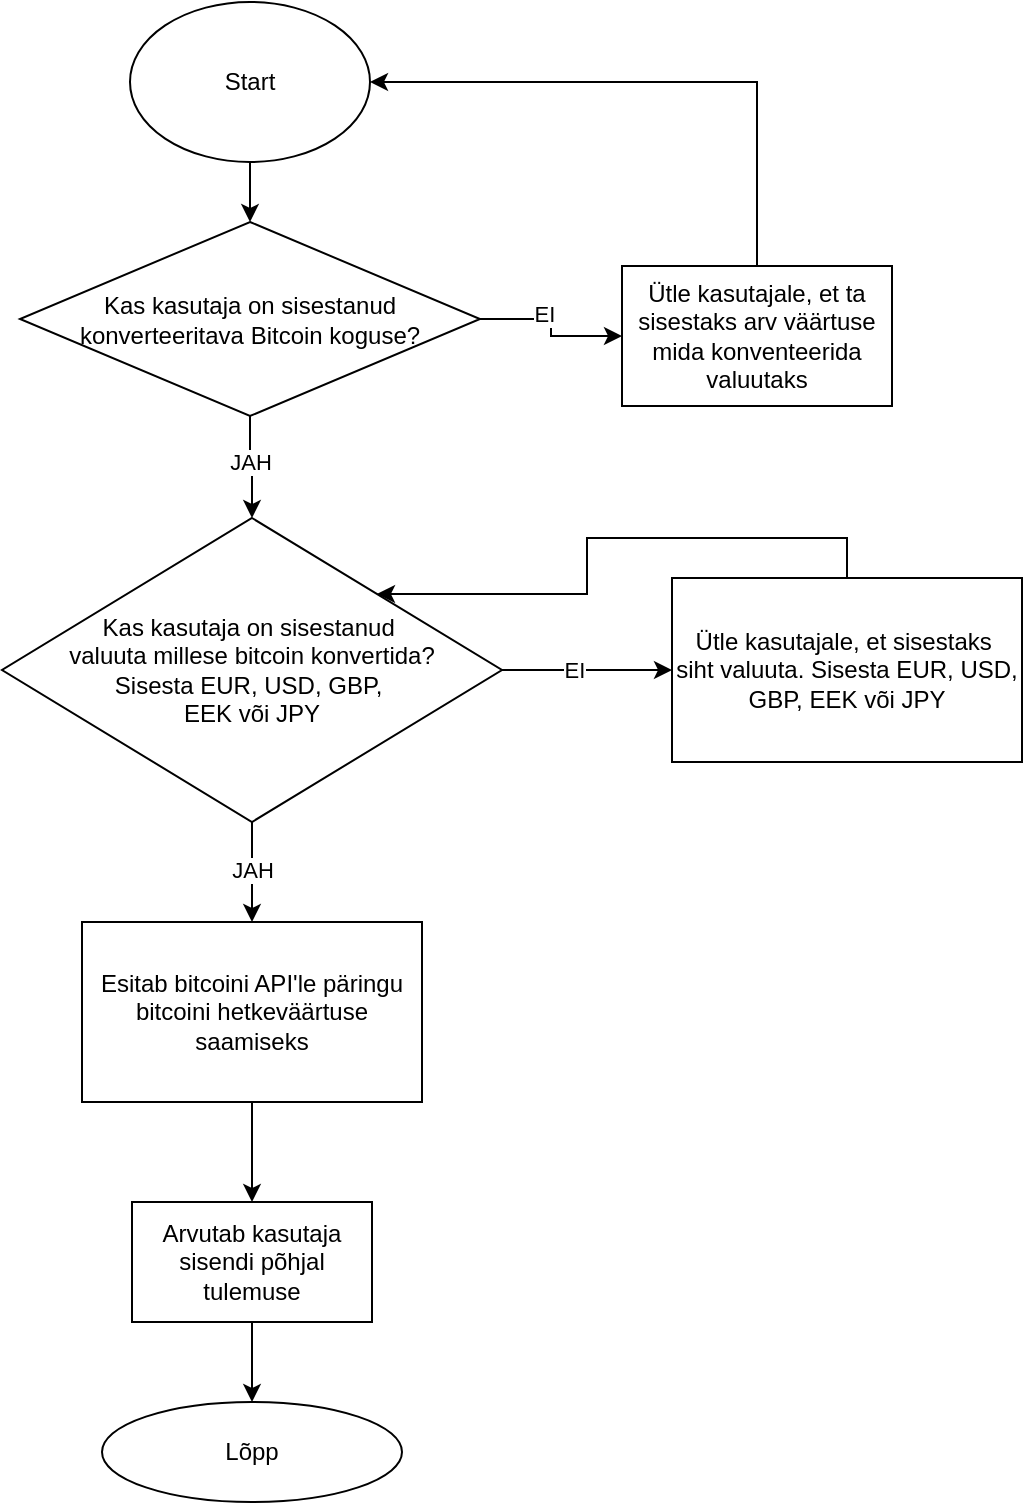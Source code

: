 <mxfile version="24.9.3">
  <diagram id="C5RBs43oDa-KdzZeNtuy" name="Page-1">
    <mxGraphModel dx="1434" dy="738" grid="1" gridSize="10" guides="1" tooltips="1" connect="1" arrows="1" fold="1" page="1" pageScale="1" pageWidth="827" pageHeight="1169" math="0" shadow="0">
      <root>
        <mxCell id="WIyWlLk6GJQsqaUBKTNV-0" />
        <mxCell id="WIyWlLk6GJQsqaUBKTNV-1" parent="WIyWlLk6GJQsqaUBKTNV-0" />
        <mxCell id="N2TpOjovdCxTWS9idGSR-2" value="" style="edgeStyle=orthogonalEdgeStyle;rounded=0;orthogonalLoop=1;jettySize=auto;html=1;" parent="WIyWlLk6GJQsqaUBKTNV-1" source="N2TpOjovdCxTWS9idGSR-0" target="N2TpOjovdCxTWS9idGSR-1" edge="1">
          <mxGeometry relative="1" as="geometry" />
        </mxCell>
        <mxCell id="N2TpOjovdCxTWS9idGSR-0" value="Start" style="ellipse;whiteSpace=wrap;html=1;" parent="WIyWlLk6GJQsqaUBKTNV-1" vertex="1">
          <mxGeometry x="354" y="20" width="120" height="80" as="geometry" />
        </mxCell>
        <mxCell id="N2TpOjovdCxTWS9idGSR-4" value="" style="edgeStyle=orthogonalEdgeStyle;rounded=0;orthogonalLoop=1;jettySize=auto;html=1;" parent="WIyWlLk6GJQsqaUBKTNV-1" source="N2TpOjovdCxTWS9idGSR-1" target="N2TpOjovdCxTWS9idGSR-3" edge="1">
          <mxGeometry relative="1" as="geometry" />
        </mxCell>
        <mxCell id="N2TpOjovdCxTWS9idGSR-5" value="EI" style="edgeLabel;html=1;align=center;verticalAlign=middle;resizable=0;points=[];" parent="N2TpOjovdCxTWS9idGSR-4" vertex="1" connectable="0">
          <mxGeometry x="-0.203" y="3" relative="1" as="geometry">
            <mxPoint as="offset" />
          </mxGeometry>
        </mxCell>
        <mxCell id="N2TpOjovdCxTWS9idGSR-8" value="" style="edgeStyle=orthogonalEdgeStyle;rounded=0;orthogonalLoop=1;jettySize=auto;html=1;" parent="WIyWlLk6GJQsqaUBKTNV-1" source="N2TpOjovdCxTWS9idGSR-1" target="N2TpOjovdCxTWS9idGSR-7" edge="1">
          <mxGeometry relative="1" as="geometry" />
        </mxCell>
        <mxCell id="N2TpOjovdCxTWS9idGSR-9" value="JAH" style="edgeLabel;html=1;align=center;verticalAlign=middle;resizable=0;points=[];" parent="N2TpOjovdCxTWS9idGSR-8" vertex="1" connectable="0">
          <mxGeometry x="-0.025" y="3" relative="1" as="geometry">
            <mxPoint as="offset" />
          </mxGeometry>
        </mxCell>
        <mxCell id="N2TpOjovdCxTWS9idGSR-1" value="Kas kasutaja on sisestanud konverteeritava Bitcoin koguse?" style="rhombus;whiteSpace=wrap;html=1;" parent="WIyWlLk6GJQsqaUBKTNV-1" vertex="1">
          <mxGeometry x="299" y="130" width="230" height="97" as="geometry" />
        </mxCell>
        <mxCell id="N2TpOjovdCxTWS9idGSR-6" style="edgeStyle=orthogonalEdgeStyle;rounded=0;orthogonalLoop=1;jettySize=auto;html=1;exitX=0.5;exitY=0;exitDx=0;exitDy=0;entryX=1;entryY=0.5;entryDx=0;entryDy=0;" parent="WIyWlLk6GJQsqaUBKTNV-1" source="N2TpOjovdCxTWS9idGSR-3" target="N2TpOjovdCxTWS9idGSR-0" edge="1">
          <mxGeometry relative="1" as="geometry" />
        </mxCell>
        <mxCell id="N2TpOjovdCxTWS9idGSR-3" value="Ütle kasutajale, et ta sisestaks arv väärtuse mida konventeerida valuutaks" style="whiteSpace=wrap;html=1;" parent="WIyWlLk6GJQsqaUBKTNV-1" vertex="1">
          <mxGeometry x="600" y="152" width="135" height="70" as="geometry" />
        </mxCell>
        <mxCell id="N2TpOjovdCxTWS9idGSR-11" value="" style="edgeStyle=orthogonalEdgeStyle;rounded=0;orthogonalLoop=1;jettySize=auto;html=1;" parent="WIyWlLk6GJQsqaUBKTNV-1" source="N2TpOjovdCxTWS9idGSR-7" target="N2TpOjovdCxTWS9idGSR-10" edge="1">
          <mxGeometry relative="1" as="geometry" />
        </mxCell>
        <mxCell id="N2TpOjovdCxTWS9idGSR-16" value="EI" style="edgeLabel;html=1;align=center;verticalAlign=middle;resizable=0;points=[];" parent="N2TpOjovdCxTWS9idGSR-11" vertex="1" connectable="0">
          <mxGeometry x="-0.151" relative="1" as="geometry">
            <mxPoint as="offset" />
          </mxGeometry>
        </mxCell>
        <mxCell id="N2TpOjovdCxTWS9idGSR-15" value="" style="edgeStyle=orthogonalEdgeStyle;rounded=0;orthogonalLoop=1;jettySize=auto;html=1;" parent="WIyWlLk6GJQsqaUBKTNV-1" source="N2TpOjovdCxTWS9idGSR-7" target="N2TpOjovdCxTWS9idGSR-14" edge="1">
          <mxGeometry relative="1" as="geometry" />
        </mxCell>
        <mxCell id="N2TpOjovdCxTWS9idGSR-17" value="JAH" style="edgeLabel;html=1;align=center;verticalAlign=middle;resizable=0;points=[];" parent="N2TpOjovdCxTWS9idGSR-15" vertex="1" connectable="0">
          <mxGeometry x="-0.054" relative="1" as="geometry">
            <mxPoint as="offset" />
          </mxGeometry>
        </mxCell>
        <mxCell id="N2TpOjovdCxTWS9idGSR-7" value="Kas kasutaja on sisestanud&amp;nbsp;&lt;div&gt;valuuta&amp;nbsp;&lt;span style=&quot;background-color: initial;&quot;&gt;millese bitcoin konvertida?&lt;/span&gt;&lt;/div&gt;&lt;div&gt;Sisesta EUR, USD, GBP,&amp;nbsp;&lt;/div&gt;&lt;div&gt;EEK või JPY&lt;/div&gt;" style="rhombus;whiteSpace=wrap;html=1;" parent="WIyWlLk6GJQsqaUBKTNV-1" vertex="1">
          <mxGeometry x="290" y="278" width="250" height="152" as="geometry" />
        </mxCell>
        <mxCell id="N2TpOjovdCxTWS9idGSR-13" style="edgeStyle=orthogonalEdgeStyle;rounded=0;orthogonalLoop=1;jettySize=auto;html=1;exitX=0.5;exitY=0;exitDx=0;exitDy=0;entryX=1;entryY=0;entryDx=0;entryDy=0;" parent="WIyWlLk6GJQsqaUBKTNV-1" source="N2TpOjovdCxTWS9idGSR-10" target="N2TpOjovdCxTWS9idGSR-7" edge="1">
          <mxGeometry relative="1" as="geometry" />
        </mxCell>
        <mxCell id="N2TpOjovdCxTWS9idGSR-10" value="Ütle kasutajale, et sisestaks&amp;nbsp;&lt;div&gt;siht valuuta.&amp;nbsp;&lt;span style=&quot;background-color: initial;&quot;&gt;Sisesta EUR, USD, GBP,&amp;nbsp;&lt;/span&gt;&lt;span style=&quot;background-color: initial;&quot;&gt;EEK või JPY&lt;/span&gt;&lt;/div&gt;" style="whiteSpace=wrap;html=1;" parent="WIyWlLk6GJQsqaUBKTNV-1" vertex="1">
          <mxGeometry x="625" y="308" width="175" height="92" as="geometry" />
        </mxCell>
        <mxCell id="N2TpOjovdCxTWS9idGSR-19" value="" style="edgeStyle=orthogonalEdgeStyle;rounded=0;orthogonalLoop=1;jettySize=auto;html=1;" parent="WIyWlLk6GJQsqaUBKTNV-1" source="N2TpOjovdCxTWS9idGSR-14" target="N2TpOjovdCxTWS9idGSR-18" edge="1">
          <mxGeometry relative="1" as="geometry" />
        </mxCell>
        <mxCell id="N2TpOjovdCxTWS9idGSR-14" value="Esitab bitcoini API&#39;le päringu bitcoini hetkeväärtuse saamiseks" style="whiteSpace=wrap;html=1;" parent="WIyWlLk6GJQsqaUBKTNV-1" vertex="1">
          <mxGeometry x="330" y="480" width="170" height="90" as="geometry" />
        </mxCell>
        <mxCell id="N2TpOjovdCxTWS9idGSR-21" value="" style="edgeStyle=orthogonalEdgeStyle;rounded=0;orthogonalLoop=1;jettySize=auto;html=1;" parent="WIyWlLk6GJQsqaUBKTNV-1" source="N2TpOjovdCxTWS9idGSR-18" target="N2TpOjovdCxTWS9idGSR-20" edge="1">
          <mxGeometry relative="1" as="geometry" />
        </mxCell>
        <mxCell id="N2TpOjovdCxTWS9idGSR-18" value="Arvutab kasutaja sisendi põhjal tulemuse" style="whiteSpace=wrap;html=1;" parent="WIyWlLk6GJQsqaUBKTNV-1" vertex="1">
          <mxGeometry x="355" y="620" width="120" height="60" as="geometry" />
        </mxCell>
        <mxCell id="N2TpOjovdCxTWS9idGSR-20" value="Lõpp" style="ellipse;whiteSpace=wrap;html=1;" parent="WIyWlLk6GJQsqaUBKTNV-1" vertex="1">
          <mxGeometry x="340" y="720" width="150" height="50" as="geometry" />
        </mxCell>
      </root>
    </mxGraphModel>
  </diagram>
</mxfile>
